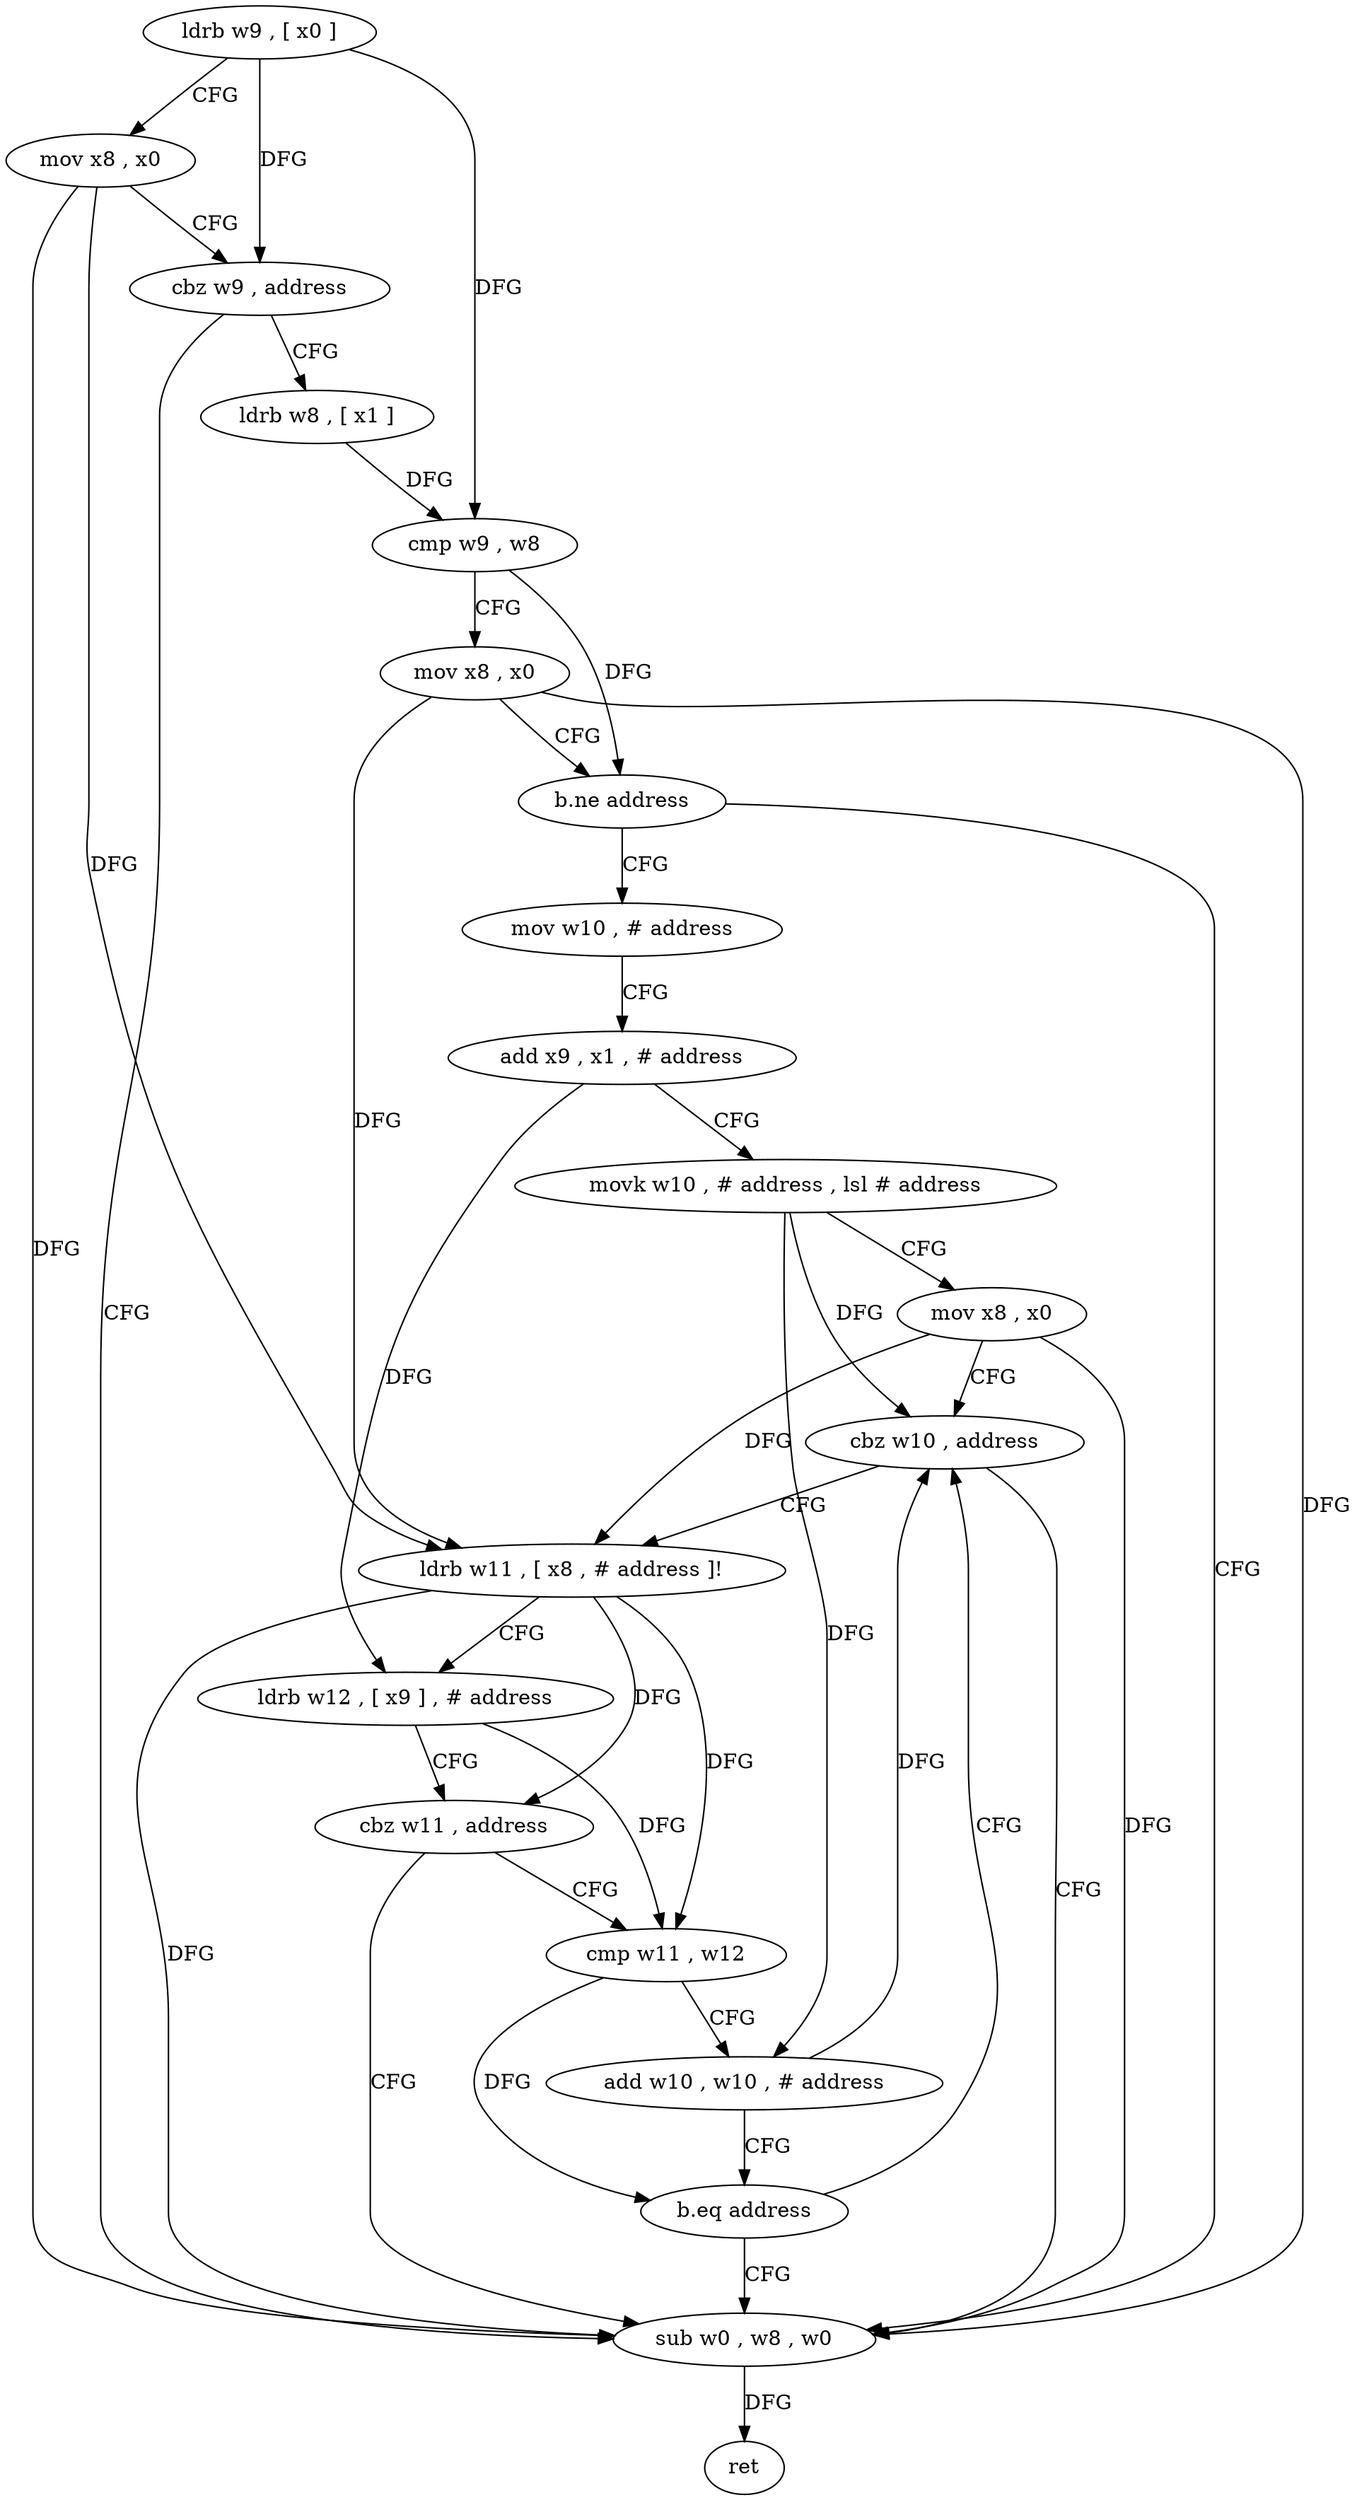 digraph "func" {
"4200832" [label = "ldrb w9 , [ x0 ]" ]
"4200836" [label = "mov x8 , x0" ]
"4200840" [label = "cbz w9 , address" ]
"4200904" [label = "sub w0 , w8 , w0" ]
"4200844" [label = "ldrb w8 , [ x1 ]" ]
"4200908" [label = "ret" ]
"4200848" [label = "cmp w9 , w8" ]
"4200852" [label = "mov x8 , x0" ]
"4200856" [label = "b.ne address" ]
"4200860" [label = "mov w10 , # address" ]
"4200864" [label = "add x9 , x1 , # address" ]
"4200868" [label = "movk w10 , # address , lsl # address" ]
"4200872" [label = "mov x8 , x0" ]
"4200876" [label = "cbz w10 , address" ]
"4200880" [label = "ldrb w11 , [ x8 , # address ]!" ]
"4200884" [label = "ldrb w12 , [ x9 ] , # address" ]
"4200888" [label = "cbz w11 , address" ]
"4200892" [label = "cmp w11 , w12" ]
"4200896" [label = "add w10 , w10 , # address" ]
"4200900" [label = "b.eq address" ]
"4200832" -> "4200836" [ label = "CFG" ]
"4200832" -> "4200840" [ label = "DFG" ]
"4200832" -> "4200848" [ label = "DFG" ]
"4200836" -> "4200840" [ label = "CFG" ]
"4200836" -> "4200904" [ label = "DFG" ]
"4200836" -> "4200880" [ label = "DFG" ]
"4200840" -> "4200904" [ label = "CFG" ]
"4200840" -> "4200844" [ label = "CFG" ]
"4200904" -> "4200908" [ label = "DFG" ]
"4200844" -> "4200848" [ label = "DFG" ]
"4200848" -> "4200852" [ label = "CFG" ]
"4200848" -> "4200856" [ label = "DFG" ]
"4200852" -> "4200856" [ label = "CFG" ]
"4200852" -> "4200904" [ label = "DFG" ]
"4200852" -> "4200880" [ label = "DFG" ]
"4200856" -> "4200904" [ label = "CFG" ]
"4200856" -> "4200860" [ label = "CFG" ]
"4200860" -> "4200864" [ label = "CFG" ]
"4200864" -> "4200868" [ label = "CFG" ]
"4200864" -> "4200884" [ label = "DFG" ]
"4200868" -> "4200872" [ label = "CFG" ]
"4200868" -> "4200876" [ label = "DFG" ]
"4200868" -> "4200896" [ label = "DFG" ]
"4200872" -> "4200876" [ label = "CFG" ]
"4200872" -> "4200904" [ label = "DFG" ]
"4200872" -> "4200880" [ label = "DFG" ]
"4200876" -> "4200904" [ label = "CFG" ]
"4200876" -> "4200880" [ label = "CFG" ]
"4200880" -> "4200884" [ label = "CFG" ]
"4200880" -> "4200904" [ label = "DFG" ]
"4200880" -> "4200888" [ label = "DFG" ]
"4200880" -> "4200892" [ label = "DFG" ]
"4200884" -> "4200888" [ label = "CFG" ]
"4200884" -> "4200892" [ label = "DFG" ]
"4200888" -> "4200904" [ label = "CFG" ]
"4200888" -> "4200892" [ label = "CFG" ]
"4200892" -> "4200896" [ label = "CFG" ]
"4200892" -> "4200900" [ label = "DFG" ]
"4200896" -> "4200900" [ label = "CFG" ]
"4200896" -> "4200876" [ label = "DFG" ]
"4200900" -> "4200876" [ label = "CFG" ]
"4200900" -> "4200904" [ label = "CFG" ]
}
